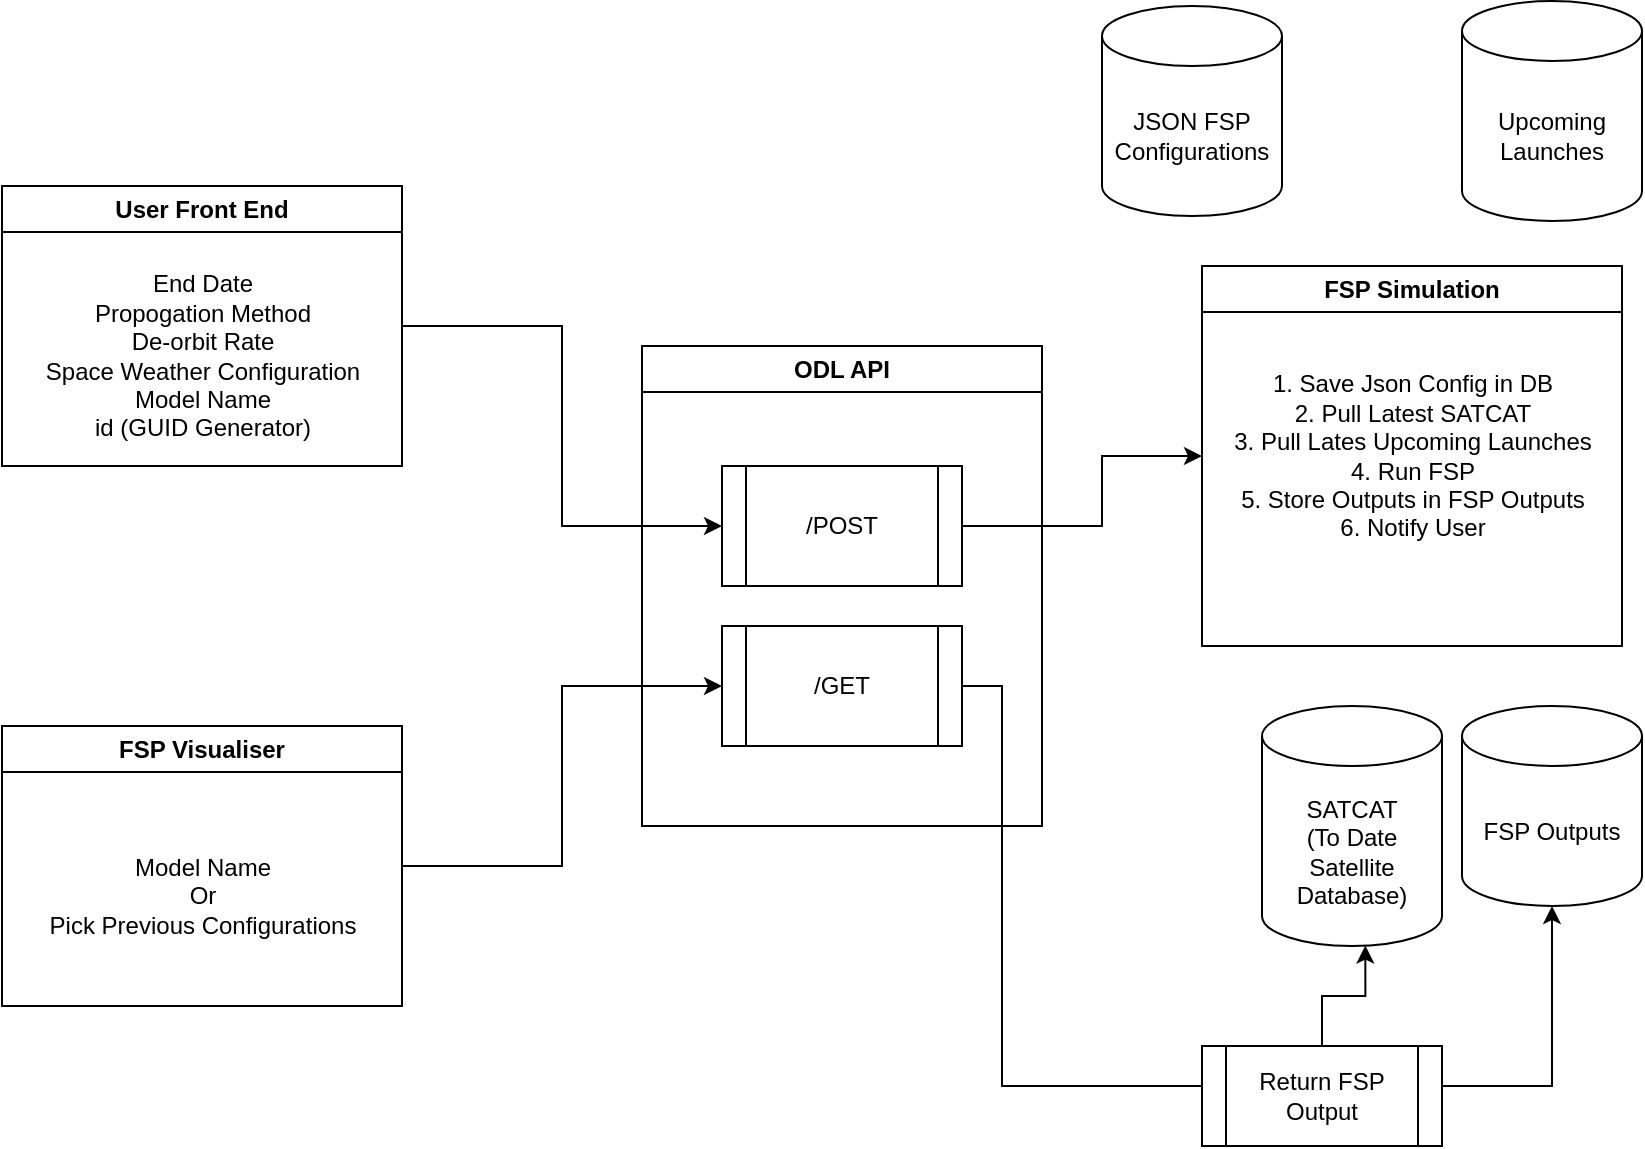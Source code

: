 <mxfile version="20.8.10" type="github">
  <diagram id="R2lEEEUBdFMjLlhIrx00" name="Page-1">
    <mxGraphModel dx="1687" dy="911" grid="1" gridSize="10" guides="1" tooltips="1" connect="1" arrows="1" fold="1" page="1" pageScale="1" pageWidth="850" pageHeight="1100" math="0" shadow="0" extFonts="Permanent Marker^https://fonts.googleapis.com/css?family=Permanent+Marker">
      <root>
        <mxCell id="0" />
        <mxCell id="1" parent="0" />
        <mxCell id="jTc0iQcsf2U8J7RTjWwW-6" value="SATCAT&lt;br&gt;(To Date Satellite Database)" style="shape=cylinder3;whiteSpace=wrap;html=1;boundedLbl=1;backgroundOutline=1;size=15;" vertex="1" parent="1">
          <mxGeometry x="640" y="380" width="90" height="120" as="geometry" />
        </mxCell>
        <mxCell id="jTc0iQcsf2U8J7RTjWwW-7" value="Upcoming Launches" style="shape=cylinder3;whiteSpace=wrap;html=1;boundedLbl=1;backgroundOutline=1;size=15;" vertex="1" parent="1">
          <mxGeometry x="740" y="27.5" width="90" height="110" as="geometry" />
        </mxCell>
        <mxCell id="jTc0iQcsf2U8J7RTjWwW-8" value="JSON FSP Configurations" style="shape=cylinder3;whiteSpace=wrap;html=1;boundedLbl=1;backgroundOutline=1;size=15;" vertex="1" parent="1">
          <mxGeometry x="560" y="30" width="90" height="105" as="geometry" />
        </mxCell>
        <mxCell id="jTc0iQcsf2U8J7RTjWwW-9" value="FSP Outputs" style="shape=cylinder3;whiteSpace=wrap;html=1;boundedLbl=1;backgroundOutline=1;size=15;" vertex="1" parent="1">
          <mxGeometry x="740" y="380" width="90" height="100" as="geometry" />
        </mxCell>
        <mxCell id="jTc0iQcsf2U8J7RTjWwW-19" style="edgeStyle=orthogonalEdgeStyle;rounded=0;orthogonalLoop=1;jettySize=auto;html=1;" edge="1" parent="1" source="jTc0iQcsf2U8J7RTjWwW-10" target="jTc0iQcsf2U8J7RTjWwW-15">
          <mxGeometry relative="1" as="geometry" />
        </mxCell>
        <mxCell id="jTc0iQcsf2U8J7RTjWwW-10" value="User Front End" style="swimlane;whiteSpace=wrap;html=1;" vertex="1" parent="1">
          <mxGeometry x="10" y="120" width="200" height="140" as="geometry" />
        </mxCell>
        <mxCell id="jTc0iQcsf2U8J7RTjWwW-11" value="End Date&lt;br&gt;Propogation Method&lt;br&gt;De-orbit Rate&lt;br&gt;Space Weather Configuration&lt;br&gt;Model Name&lt;br&gt;id (GUID Generator)" style="text;html=1;align=center;verticalAlign=middle;resizable=0;points=[];autosize=1;strokeColor=none;fillColor=none;" vertex="1" parent="jTc0iQcsf2U8J7RTjWwW-10">
          <mxGeometry x="10" y="35" width="180" height="100" as="geometry" />
        </mxCell>
        <mxCell id="jTc0iQcsf2U8J7RTjWwW-20" style="edgeStyle=orthogonalEdgeStyle;rounded=0;orthogonalLoop=1;jettySize=auto;html=1;" edge="1" parent="1" source="jTc0iQcsf2U8J7RTjWwW-13" target="jTc0iQcsf2U8J7RTjWwW-17">
          <mxGeometry relative="1" as="geometry" />
        </mxCell>
        <mxCell id="jTc0iQcsf2U8J7RTjWwW-13" value="FSP Visualiser" style="swimlane;whiteSpace=wrap;html=1;" vertex="1" parent="1">
          <mxGeometry x="10" y="390" width="200" height="140" as="geometry" />
        </mxCell>
        <mxCell id="jTc0iQcsf2U8J7RTjWwW-14" value="Model Name&lt;br&gt;Or&lt;br&gt;Pick Previous Configurations" style="text;html=1;align=center;verticalAlign=middle;resizable=0;points=[];autosize=1;strokeColor=none;fillColor=none;" vertex="1" parent="jTc0iQcsf2U8J7RTjWwW-13">
          <mxGeometry x="10" y="55" width="180" height="60" as="geometry" />
        </mxCell>
        <mxCell id="jTc0iQcsf2U8J7RTjWwW-16" value="ODL API" style="swimlane;whiteSpace=wrap;html=1;" vertex="1" parent="1">
          <mxGeometry x="330" y="200" width="200" height="240" as="geometry" />
        </mxCell>
        <mxCell id="jTc0iQcsf2U8J7RTjWwW-15" value="/POST" style="shape=process;whiteSpace=wrap;html=1;backgroundOutline=1;" vertex="1" parent="jTc0iQcsf2U8J7RTjWwW-16">
          <mxGeometry x="40" y="60" width="120" height="60" as="geometry" />
        </mxCell>
        <mxCell id="jTc0iQcsf2U8J7RTjWwW-17" value="/GET" style="shape=process;whiteSpace=wrap;html=1;backgroundOutline=1;" vertex="1" parent="jTc0iQcsf2U8J7RTjWwW-16">
          <mxGeometry x="40" y="140" width="120" height="60" as="geometry" />
        </mxCell>
        <mxCell id="jTc0iQcsf2U8J7RTjWwW-21" style="edgeStyle=orthogonalEdgeStyle;rounded=0;orthogonalLoop=1;jettySize=auto;html=1;entryX=0.5;entryY=1;entryDx=0;entryDy=0;entryPerimeter=0;startArrow=none;" edge="1" parent="1" source="jTc0iQcsf2U8J7RTjWwW-22" target="jTc0iQcsf2U8J7RTjWwW-9">
          <mxGeometry relative="1" as="geometry">
            <mxPoint x="460.0" y="600" as="targetPoint" />
            <Array as="points">
              <mxPoint x="785" y="570" />
            </Array>
          </mxGeometry>
        </mxCell>
        <mxCell id="jTc0iQcsf2U8J7RTjWwW-23" value="" style="edgeStyle=orthogonalEdgeStyle;rounded=0;orthogonalLoop=1;jettySize=auto;html=1;entryX=0;entryY=0.5;entryDx=0;entryDy=0;endArrow=none;" edge="1" parent="1" source="jTc0iQcsf2U8J7RTjWwW-17" target="jTc0iQcsf2U8J7RTjWwW-22">
          <mxGeometry relative="1" as="geometry">
            <mxPoint x="785.0" y="480" as="targetPoint" />
            <mxPoint x="429.966" y="400" as="sourcePoint" />
            <Array as="points">
              <mxPoint x="510" y="370" />
              <mxPoint x="510" y="570" />
            </Array>
          </mxGeometry>
        </mxCell>
        <mxCell id="jTc0iQcsf2U8J7RTjWwW-25" style="edgeStyle=orthogonalEdgeStyle;rounded=0;orthogonalLoop=1;jettySize=auto;html=1;entryX=0.574;entryY=0.998;entryDx=0;entryDy=0;entryPerimeter=0;" edge="1" parent="1" source="jTc0iQcsf2U8J7RTjWwW-22" target="jTc0iQcsf2U8J7RTjWwW-6">
          <mxGeometry relative="1" as="geometry" />
        </mxCell>
        <mxCell id="jTc0iQcsf2U8J7RTjWwW-22" value="Return FSP Output" style="shape=process;whiteSpace=wrap;html=1;backgroundOutline=1;" vertex="1" parent="1">
          <mxGeometry x="610" y="550" width="120" height="50" as="geometry" />
        </mxCell>
        <mxCell id="jTc0iQcsf2U8J7RTjWwW-27" value="FSP Simulation" style="swimlane;whiteSpace=wrap;html=1;" vertex="1" parent="1">
          <mxGeometry x="610" y="160" width="210" height="190" as="geometry" />
        </mxCell>
        <mxCell id="jTc0iQcsf2U8J7RTjWwW-28" value="1. Save Json Config in DB&lt;br&gt;2. Pull Latest SATCAT&lt;br&gt;3. Pull Lates Upcoming Launches&lt;br&gt;4. Run FSP&lt;br&gt;5. Store Outputs in FSP Outputs&lt;br&gt;6. Notify User" style="text;html=1;align=center;verticalAlign=middle;resizable=0;points=[];autosize=1;strokeColor=none;fillColor=none;" vertex="1" parent="jTc0iQcsf2U8J7RTjWwW-27">
          <mxGeometry x="5" y="45" width="200" height="100" as="geometry" />
        </mxCell>
        <mxCell id="jTc0iQcsf2U8J7RTjWwW-29" style="edgeStyle=orthogonalEdgeStyle;rounded=0;orthogonalLoop=1;jettySize=auto;html=1;entryX=0;entryY=0.5;entryDx=0;entryDy=0;" edge="1" parent="1" source="jTc0iQcsf2U8J7RTjWwW-15" target="jTc0iQcsf2U8J7RTjWwW-27">
          <mxGeometry relative="1" as="geometry">
            <mxPoint x="600" y="255" as="targetPoint" />
            <Array as="points">
              <mxPoint x="560" y="290" />
              <mxPoint x="560" y="255" />
            </Array>
          </mxGeometry>
        </mxCell>
      </root>
    </mxGraphModel>
  </diagram>
</mxfile>
